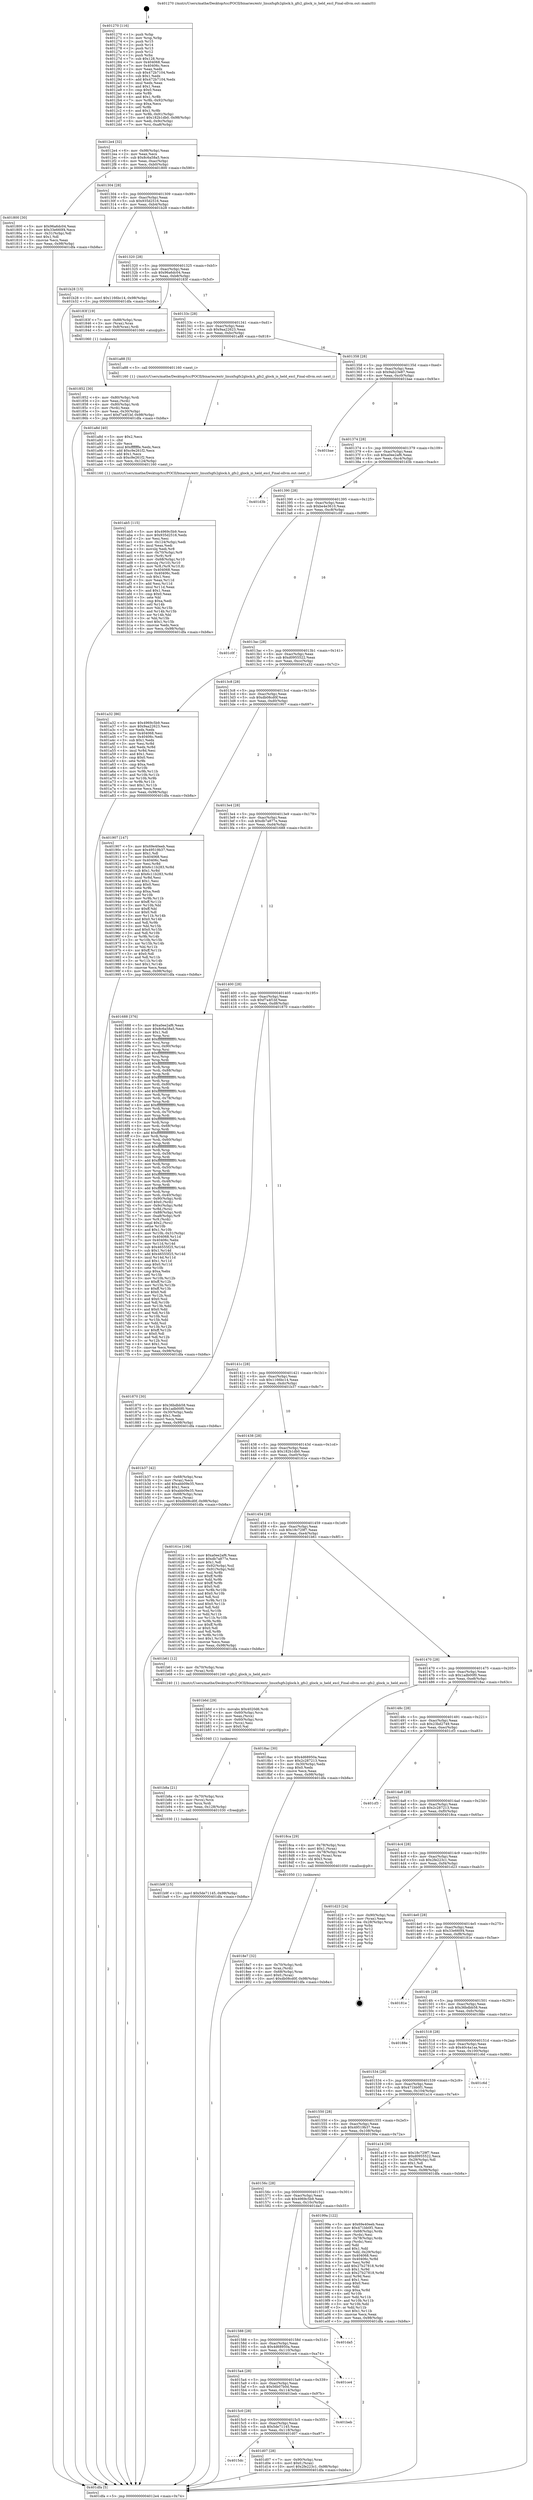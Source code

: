 digraph "0x401270" {
  label = "0x401270 (/mnt/c/Users/mathe/Desktop/tcc/POCII/binaries/extr_linuxfsgfs2glock.h_gfs2_glock_is_held_excl_Final-ollvm.out::main(0))"
  labelloc = "t"
  node[shape=record]

  Entry [label="",width=0.3,height=0.3,shape=circle,fillcolor=black,style=filled]
  "0x4012e4" [label="{
     0x4012e4 [32]\l
     | [instrs]\l
     &nbsp;&nbsp;0x4012e4 \<+6\>: mov -0x98(%rbp),%eax\l
     &nbsp;&nbsp;0x4012ea \<+2\>: mov %eax,%ecx\l
     &nbsp;&nbsp;0x4012ec \<+6\>: sub $0x8c6a58a5,%ecx\l
     &nbsp;&nbsp;0x4012f2 \<+6\>: mov %eax,-0xac(%rbp)\l
     &nbsp;&nbsp;0x4012f8 \<+6\>: mov %ecx,-0xb0(%rbp)\l
     &nbsp;&nbsp;0x4012fe \<+6\>: je 0000000000401800 \<main+0x590\>\l
  }"]
  "0x401800" [label="{
     0x401800 [30]\l
     | [instrs]\l
     &nbsp;&nbsp;0x401800 \<+5\>: mov $0x96a6dc04,%eax\l
     &nbsp;&nbsp;0x401805 \<+5\>: mov $0x33e660f4,%ecx\l
     &nbsp;&nbsp;0x40180a \<+3\>: mov -0x31(%rbp),%dl\l
     &nbsp;&nbsp;0x40180d \<+3\>: test $0x1,%dl\l
     &nbsp;&nbsp;0x401810 \<+3\>: cmovne %ecx,%eax\l
     &nbsp;&nbsp;0x401813 \<+6\>: mov %eax,-0x98(%rbp)\l
     &nbsp;&nbsp;0x401819 \<+5\>: jmp 0000000000401dfa \<main+0xb8a\>\l
  }"]
  "0x401304" [label="{
     0x401304 [28]\l
     | [instrs]\l
     &nbsp;&nbsp;0x401304 \<+5\>: jmp 0000000000401309 \<main+0x99\>\l
     &nbsp;&nbsp;0x401309 \<+6\>: mov -0xac(%rbp),%eax\l
     &nbsp;&nbsp;0x40130f \<+5\>: sub $0x935d2516,%eax\l
     &nbsp;&nbsp;0x401314 \<+6\>: mov %eax,-0xb4(%rbp)\l
     &nbsp;&nbsp;0x40131a \<+6\>: je 0000000000401b28 \<main+0x8b8\>\l
  }"]
  Exit [label="",width=0.3,height=0.3,shape=circle,fillcolor=black,style=filled,peripheries=2]
  "0x401b28" [label="{
     0x401b28 [15]\l
     | [instrs]\l
     &nbsp;&nbsp;0x401b28 \<+10\>: movl $0x1166bc14,-0x98(%rbp)\l
     &nbsp;&nbsp;0x401b32 \<+5\>: jmp 0000000000401dfa \<main+0xb8a\>\l
  }"]
  "0x401320" [label="{
     0x401320 [28]\l
     | [instrs]\l
     &nbsp;&nbsp;0x401320 \<+5\>: jmp 0000000000401325 \<main+0xb5\>\l
     &nbsp;&nbsp;0x401325 \<+6\>: mov -0xac(%rbp),%eax\l
     &nbsp;&nbsp;0x40132b \<+5\>: sub $0x96a6dc04,%eax\l
     &nbsp;&nbsp;0x401330 \<+6\>: mov %eax,-0xb8(%rbp)\l
     &nbsp;&nbsp;0x401336 \<+6\>: je 000000000040183f \<main+0x5cf\>\l
  }"]
  "0x4015dc" [label="{
     0x4015dc\l
  }", style=dashed]
  "0x40183f" [label="{
     0x40183f [19]\l
     | [instrs]\l
     &nbsp;&nbsp;0x40183f \<+7\>: mov -0x88(%rbp),%rax\l
     &nbsp;&nbsp;0x401846 \<+3\>: mov (%rax),%rax\l
     &nbsp;&nbsp;0x401849 \<+4\>: mov 0x8(%rax),%rdi\l
     &nbsp;&nbsp;0x40184d \<+5\>: call 0000000000401060 \<atoi@plt\>\l
     | [calls]\l
     &nbsp;&nbsp;0x401060 \{1\} (unknown)\l
  }"]
  "0x40133c" [label="{
     0x40133c [28]\l
     | [instrs]\l
     &nbsp;&nbsp;0x40133c \<+5\>: jmp 0000000000401341 \<main+0xd1\>\l
     &nbsp;&nbsp;0x401341 \<+6\>: mov -0xac(%rbp),%eax\l
     &nbsp;&nbsp;0x401347 \<+5\>: sub $0x9aa22623,%eax\l
     &nbsp;&nbsp;0x40134c \<+6\>: mov %eax,-0xbc(%rbp)\l
     &nbsp;&nbsp;0x401352 \<+6\>: je 0000000000401a88 \<main+0x818\>\l
  }"]
  "0x401d07" [label="{
     0x401d07 [28]\l
     | [instrs]\l
     &nbsp;&nbsp;0x401d07 \<+7\>: mov -0x90(%rbp),%rax\l
     &nbsp;&nbsp;0x401d0e \<+6\>: movl $0x0,(%rax)\l
     &nbsp;&nbsp;0x401d14 \<+10\>: movl $0x2fe223c1,-0x98(%rbp)\l
     &nbsp;&nbsp;0x401d1e \<+5\>: jmp 0000000000401dfa \<main+0xb8a\>\l
  }"]
  "0x401a88" [label="{
     0x401a88 [5]\l
     | [instrs]\l
     &nbsp;&nbsp;0x401a88 \<+5\>: call 0000000000401160 \<next_i\>\l
     | [calls]\l
     &nbsp;&nbsp;0x401160 \{1\} (/mnt/c/Users/mathe/Desktop/tcc/POCII/binaries/extr_linuxfsgfs2glock.h_gfs2_glock_is_held_excl_Final-ollvm.out::next_i)\l
  }"]
  "0x401358" [label="{
     0x401358 [28]\l
     | [instrs]\l
     &nbsp;&nbsp;0x401358 \<+5\>: jmp 000000000040135d \<main+0xed\>\l
     &nbsp;&nbsp;0x40135d \<+6\>: mov -0xac(%rbp),%eax\l
     &nbsp;&nbsp;0x401363 \<+5\>: sub $0x9ab23e87,%eax\l
     &nbsp;&nbsp;0x401368 \<+6\>: mov %eax,-0xc0(%rbp)\l
     &nbsp;&nbsp;0x40136e \<+6\>: je 0000000000401bae \<main+0x93e\>\l
  }"]
  "0x4015c0" [label="{
     0x4015c0 [28]\l
     | [instrs]\l
     &nbsp;&nbsp;0x4015c0 \<+5\>: jmp 00000000004015c5 \<main+0x355\>\l
     &nbsp;&nbsp;0x4015c5 \<+6\>: mov -0xac(%rbp),%eax\l
     &nbsp;&nbsp;0x4015cb \<+5\>: sub $0x5de71145,%eax\l
     &nbsp;&nbsp;0x4015d0 \<+6\>: mov %eax,-0x118(%rbp)\l
     &nbsp;&nbsp;0x4015d6 \<+6\>: je 0000000000401d07 \<main+0xa97\>\l
  }"]
  "0x401bae" [label="{
     0x401bae\l
  }", style=dashed]
  "0x401374" [label="{
     0x401374 [28]\l
     | [instrs]\l
     &nbsp;&nbsp;0x401374 \<+5\>: jmp 0000000000401379 \<main+0x109\>\l
     &nbsp;&nbsp;0x401379 \<+6\>: mov -0xac(%rbp),%eax\l
     &nbsp;&nbsp;0x40137f \<+5\>: sub $0xa0ee2af6,%eax\l
     &nbsp;&nbsp;0x401384 \<+6\>: mov %eax,-0xc4(%rbp)\l
     &nbsp;&nbsp;0x40138a \<+6\>: je 0000000000401d3b \<main+0xacb\>\l
  }"]
  "0x401beb" [label="{
     0x401beb\l
  }", style=dashed]
  "0x401d3b" [label="{
     0x401d3b\l
  }", style=dashed]
  "0x401390" [label="{
     0x401390 [28]\l
     | [instrs]\l
     &nbsp;&nbsp;0x401390 \<+5\>: jmp 0000000000401395 \<main+0x125\>\l
     &nbsp;&nbsp;0x401395 \<+6\>: mov -0xac(%rbp),%eax\l
     &nbsp;&nbsp;0x40139b \<+5\>: sub $0xbe4e3610,%eax\l
     &nbsp;&nbsp;0x4013a0 \<+6\>: mov %eax,-0xc8(%rbp)\l
     &nbsp;&nbsp;0x4013a6 \<+6\>: je 0000000000401c0f \<main+0x99f\>\l
  }"]
  "0x4015a4" [label="{
     0x4015a4 [28]\l
     | [instrs]\l
     &nbsp;&nbsp;0x4015a4 \<+5\>: jmp 00000000004015a9 \<main+0x339\>\l
     &nbsp;&nbsp;0x4015a9 \<+6\>: mov -0xac(%rbp),%eax\l
     &nbsp;&nbsp;0x4015af \<+5\>: sub $0x56b07b0d,%eax\l
     &nbsp;&nbsp;0x4015b4 \<+6\>: mov %eax,-0x114(%rbp)\l
     &nbsp;&nbsp;0x4015ba \<+6\>: je 0000000000401beb \<main+0x97b\>\l
  }"]
  "0x401c0f" [label="{
     0x401c0f\l
  }", style=dashed]
  "0x4013ac" [label="{
     0x4013ac [28]\l
     | [instrs]\l
     &nbsp;&nbsp;0x4013ac \<+5\>: jmp 00000000004013b1 \<main+0x141\>\l
     &nbsp;&nbsp;0x4013b1 \<+6\>: mov -0xac(%rbp),%eax\l
     &nbsp;&nbsp;0x4013b7 \<+5\>: sub $0xd0955522,%eax\l
     &nbsp;&nbsp;0x4013bc \<+6\>: mov %eax,-0xcc(%rbp)\l
     &nbsp;&nbsp;0x4013c2 \<+6\>: je 0000000000401a32 \<main+0x7c2\>\l
  }"]
  "0x401ce4" [label="{
     0x401ce4\l
  }", style=dashed]
  "0x401a32" [label="{
     0x401a32 [86]\l
     | [instrs]\l
     &nbsp;&nbsp;0x401a32 \<+5\>: mov $0x4969c5b9,%eax\l
     &nbsp;&nbsp;0x401a37 \<+5\>: mov $0x9aa22623,%ecx\l
     &nbsp;&nbsp;0x401a3c \<+2\>: xor %edx,%edx\l
     &nbsp;&nbsp;0x401a3e \<+7\>: mov 0x404068,%esi\l
     &nbsp;&nbsp;0x401a45 \<+7\>: mov 0x40406c,%edi\l
     &nbsp;&nbsp;0x401a4c \<+3\>: sub $0x1,%edx\l
     &nbsp;&nbsp;0x401a4f \<+3\>: mov %esi,%r8d\l
     &nbsp;&nbsp;0x401a52 \<+3\>: add %edx,%r8d\l
     &nbsp;&nbsp;0x401a55 \<+4\>: imul %r8d,%esi\l
     &nbsp;&nbsp;0x401a59 \<+3\>: and $0x1,%esi\l
     &nbsp;&nbsp;0x401a5c \<+3\>: cmp $0x0,%esi\l
     &nbsp;&nbsp;0x401a5f \<+4\>: sete %r9b\l
     &nbsp;&nbsp;0x401a63 \<+3\>: cmp $0xa,%edi\l
     &nbsp;&nbsp;0x401a66 \<+4\>: setl %r10b\l
     &nbsp;&nbsp;0x401a6a \<+3\>: mov %r9b,%r11b\l
     &nbsp;&nbsp;0x401a6d \<+3\>: and %r10b,%r11b\l
     &nbsp;&nbsp;0x401a70 \<+3\>: xor %r10b,%r9b\l
     &nbsp;&nbsp;0x401a73 \<+3\>: or %r9b,%r11b\l
     &nbsp;&nbsp;0x401a76 \<+4\>: test $0x1,%r11b\l
     &nbsp;&nbsp;0x401a7a \<+3\>: cmovne %ecx,%eax\l
     &nbsp;&nbsp;0x401a7d \<+6\>: mov %eax,-0x98(%rbp)\l
     &nbsp;&nbsp;0x401a83 \<+5\>: jmp 0000000000401dfa \<main+0xb8a\>\l
  }"]
  "0x4013c8" [label="{
     0x4013c8 [28]\l
     | [instrs]\l
     &nbsp;&nbsp;0x4013c8 \<+5\>: jmp 00000000004013cd \<main+0x15d\>\l
     &nbsp;&nbsp;0x4013cd \<+6\>: mov -0xac(%rbp),%eax\l
     &nbsp;&nbsp;0x4013d3 \<+5\>: sub $0xdb08cd0f,%eax\l
     &nbsp;&nbsp;0x4013d8 \<+6\>: mov %eax,-0xd0(%rbp)\l
     &nbsp;&nbsp;0x4013de \<+6\>: je 0000000000401907 \<main+0x697\>\l
  }"]
  "0x401588" [label="{
     0x401588 [28]\l
     | [instrs]\l
     &nbsp;&nbsp;0x401588 \<+5\>: jmp 000000000040158d \<main+0x31d\>\l
     &nbsp;&nbsp;0x40158d \<+6\>: mov -0xac(%rbp),%eax\l
     &nbsp;&nbsp;0x401593 \<+5\>: sub $0x4d68950a,%eax\l
     &nbsp;&nbsp;0x401598 \<+6\>: mov %eax,-0x110(%rbp)\l
     &nbsp;&nbsp;0x40159e \<+6\>: je 0000000000401ce4 \<main+0xa74\>\l
  }"]
  "0x401907" [label="{
     0x401907 [147]\l
     | [instrs]\l
     &nbsp;&nbsp;0x401907 \<+5\>: mov $0x69e40eeb,%eax\l
     &nbsp;&nbsp;0x40190c \<+5\>: mov $0x49519b37,%ecx\l
     &nbsp;&nbsp;0x401911 \<+2\>: mov $0x1,%dl\l
     &nbsp;&nbsp;0x401913 \<+7\>: mov 0x404068,%esi\l
     &nbsp;&nbsp;0x40191a \<+7\>: mov 0x40406c,%edi\l
     &nbsp;&nbsp;0x401921 \<+3\>: mov %esi,%r8d\l
     &nbsp;&nbsp;0x401924 \<+7\>: add $0x6c11b283,%r8d\l
     &nbsp;&nbsp;0x40192b \<+4\>: sub $0x1,%r8d\l
     &nbsp;&nbsp;0x40192f \<+7\>: sub $0x6c11b283,%r8d\l
     &nbsp;&nbsp;0x401936 \<+4\>: imul %r8d,%esi\l
     &nbsp;&nbsp;0x40193a \<+3\>: and $0x1,%esi\l
     &nbsp;&nbsp;0x40193d \<+3\>: cmp $0x0,%esi\l
     &nbsp;&nbsp;0x401940 \<+4\>: sete %r9b\l
     &nbsp;&nbsp;0x401944 \<+3\>: cmp $0xa,%edi\l
     &nbsp;&nbsp;0x401947 \<+4\>: setl %r10b\l
     &nbsp;&nbsp;0x40194b \<+3\>: mov %r9b,%r11b\l
     &nbsp;&nbsp;0x40194e \<+4\>: xor $0xff,%r11b\l
     &nbsp;&nbsp;0x401952 \<+3\>: mov %r10b,%bl\l
     &nbsp;&nbsp;0x401955 \<+3\>: xor $0xff,%bl\l
     &nbsp;&nbsp;0x401958 \<+3\>: xor $0x0,%dl\l
     &nbsp;&nbsp;0x40195b \<+3\>: mov %r11b,%r14b\l
     &nbsp;&nbsp;0x40195e \<+4\>: and $0x0,%r14b\l
     &nbsp;&nbsp;0x401962 \<+3\>: and %dl,%r9b\l
     &nbsp;&nbsp;0x401965 \<+3\>: mov %bl,%r15b\l
     &nbsp;&nbsp;0x401968 \<+4\>: and $0x0,%r15b\l
     &nbsp;&nbsp;0x40196c \<+3\>: and %dl,%r10b\l
     &nbsp;&nbsp;0x40196f \<+3\>: or %r9b,%r14b\l
     &nbsp;&nbsp;0x401972 \<+3\>: or %r10b,%r15b\l
     &nbsp;&nbsp;0x401975 \<+3\>: xor %r15b,%r14b\l
     &nbsp;&nbsp;0x401978 \<+3\>: or %bl,%r11b\l
     &nbsp;&nbsp;0x40197b \<+4\>: xor $0xff,%r11b\l
     &nbsp;&nbsp;0x40197f \<+3\>: or $0x0,%dl\l
     &nbsp;&nbsp;0x401982 \<+3\>: and %dl,%r11b\l
     &nbsp;&nbsp;0x401985 \<+3\>: or %r11b,%r14b\l
     &nbsp;&nbsp;0x401988 \<+4\>: test $0x1,%r14b\l
     &nbsp;&nbsp;0x40198c \<+3\>: cmovne %ecx,%eax\l
     &nbsp;&nbsp;0x40198f \<+6\>: mov %eax,-0x98(%rbp)\l
     &nbsp;&nbsp;0x401995 \<+5\>: jmp 0000000000401dfa \<main+0xb8a\>\l
  }"]
  "0x4013e4" [label="{
     0x4013e4 [28]\l
     | [instrs]\l
     &nbsp;&nbsp;0x4013e4 \<+5\>: jmp 00000000004013e9 \<main+0x179\>\l
     &nbsp;&nbsp;0x4013e9 \<+6\>: mov -0xac(%rbp),%eax\l
     &nbsp;&nbsp;0x4013ef \<+5\>: sub $0xdb7a877e,%eax\l
     &nbsp;&nbsp;0x4013f4 \<+6\>: mov %eax,-0xd4(%rbp)\l
     &nbsp;&nbsp;0x4013fa \<+6\>: je 0000000000401688 \<main+0x418\>\l
  }"]
  "0x401da5" [label="{
     0x401da5\l
  }", style=dashed]
  "0x401688" [label="{
     0x401688 [376]\l
     | [instrs]\l
     &nbsp;&nbsp;0x401688 \<+5\>: mov $0xa0ee2af6,%eax\l
     &nbsp;&nbsp;0x40168d \<+5\>: mov $0x8c6a58a5,%ecx\l
     &nbsp;&nbsp;0x401692 \<+2\>: mov $0x1,%dl\l
     &nbsp;&nbsp;0x401694 \<+3\>: mov %rsp,%rsi\l
     &nbsp;&nbsp;0x401697 \<+4\>: add $0xfffffffffffffff0,%rsi\l
     &nbsp;&nbsp;0x40169b \<+3\>: mov %rsi,%rsp\l
     &nbsp;&nbsp;0x40169e \<+7\>: mov %rsi,-0x90(%rbp)\l
     &nbsp;&nbsp;0x4016a5 \<+3\>: mov %rsp,%rsi\l
     &nbsp;&nbsp;0x4016a8 \<+4\>: add $0xfffffffffffffff0,%rsi\l
     &nbsp;&nbsp;0x4016ac \<+3\>: mov %rsi,%rsp\l
     &nbsp;&nbsp;0x4016af \<+3\>: mov %rsp,%rdi\l
     &nbsp;&nbsp;0x4016b2 \<+4\>: add $0xfffffffffffffff0,%rdi\l
     &nbsp;&nbsp;0x4016b6 \<+3\>: mov %rdi,%rsp\l
     &nbsp;&nbsp;0x4016b9 \<+7\>: mov %rdi,-0x88(%rbp)\l
     &nbsp;&nbsp;0x4016c0 \<+3\>: mov %rsp,%rdi\l
     &nbsp;&nbsp;0x4016c3 \<+4\>: add $0xfffffffffffffff0,%rdi\l
     &nbsp;&nbsp;0x4016c7 \<+3\>: mov %rdi,%rsp\l
     &nbsp;&nbsp;0x4016ca \<+4\>: mov %rdi,-0x80(%rbp)\l
     &nbsp;&nbsp;0x4016ce \<+3\>: mov %rsp,%rdi\l
     &nbsp;&nbsp;0x4016d1 \<+4\>: add $0xfffffffffffffff0,%rdi\l
     &nbsp;&nbsp;0x4016d5 \<+3\>: mov %rdi,%rsp\l
     &nbsp;&nbsp;0x4016d8 \<+4\>: mov %rdi,-0x78(%rbp)\l
     &nbsp;&nbsp;0x4016dc \<+3\>: mov %rsp,%rdi\l
     &nbsp;&nbsp;0x4016df \<+4\>: add $0xfffffffffffffff0,%rdi\l
     &nbsp;&nbsp;0x4016e3 \<+3\>: mov %rdi,%rsp\l
     &nbsp;&nbsp;0x4016e6 \<+4\>: mov %rdi,-0x70(%rbp)\l
     &nbsp;&nbsp;0x4016ea \<+3\>: mov %rsp,%rdi\l
     &nbsp;&nbsp;0x4016ed \<+4\>: add $0xfffffffffffffff0,%rdi\l
     &nbsp;&nbsp;0x4016f1 \<+3\>: mov %rdi,%rsp\l
     &nbsp;&nbsp;0x4016f4 \<+4\>: mov %rdi,-0x68(%rbp)\l
     &nbsp;&nbsp;0x4016f8 \<+3\>: mov %rsp,%rdi\l
     &nbsp;&nbsp;0x4016fb \<+4\>: add $0xfffffffffffffff0,%rdi\l
     &nbsp;&nbsp;0x4016ff \<+3\>: mov %rdi,%rsp\l
     &nbsp;&nbsp;0x401702 \<+4\>: mov %rdi,-0x60(%rbp)\l
     &nbsp;&nbsp;0x401706 \<+3\>: mov %rsp,%rdi\l
     &nbsp;&nbsp;0x401709 \<+4\>: add $0xfffffffffffffff0,%rdi\l
     &nbsp;&nbsp;0x40170d \<+3\>: mov %rdi,%rsp\l
     &nbsp;&nbsp;0x401710 \<+4\>: mov %rdi,-0x58(%rbp)\l
     &nbsp;&nbsp;0x401714 \<+3\>: mov %rsp,%rdi\l
     &nbsp;&nbsp;0x401717 \<+4\>: add $0xfffffffffffffff0,%rdi\l
     &nbsp;&nbsp;0x40171b \<+3\>: mov %rdi,%rsp\l
     &nbsp;&nbsp;0x40171e \<+4\>: mov %rdi,-0x50(%rbp)\l
     &nbsp;&nbsp;0x401722 \<+3\>: mov %rsp,%rdi\l
     &nbsp;&nbsp;0x401725 \<+4\>: add $0xfffffffffffffff0,%rdi\l
     &nbsp;&nbsp;0x401729 \<+3\>: mov %rdi,%rsp\l
     &nbsp;&nbsp;0x40172c \<+4\>: mov %rdi,-0x48(%rbp)\l
     &nbsp;&nbsp;0x401730 \<+3\>: mov %rsp,%rdi\l
     &nbsp;&nbsp;0x401733 \<+4\>: add $0xfffffffffffffff0,%rdi\l
     &nbsp;&nbsp;0x401737 \<+3\>: mov %rdi,%rsp\l
     &nbsp;&nbsp;0x40173a \<+4\>: mov %rdi,-0x40(%rbp)\l
     &nbsp;&nbsp;0x40173e \<+7\>: mov -0x90(%rbp),%rdi\l
     &nbsp;&nbsp;0x401745 \<+6\>: movl $0x0,(%rdi)\l
     &nbsp;&nbsp;0x40174b \<+7\>: mov -0x9c(%rbp),%r8d\l
     &nbsp;&nbsp;0x401752 \<+3\>: mov %r8d,(%rsi)\l
     &nbsp;&nbsp;0x401755 \<+7\>: mov -0x88(%rbp),%rdi\l
     &nbsp;&nbsp;0x40175c \<+7\>: mov -0xa8(%rbp),%r9\l
     &nbsp;&nbsp;0x401763 \<+3\>: mov %r9,(%rdi)\l
     &nbsp;&nbsp;0x401766 \<+3\>: cmpl $0x2,(%rsi)\l
     &nbsp;&nbsp;0x401769 \<+4\>: setne %r10b\l
     &nbsp;&nbsp;0x40176d \<+4\>: and $0x1,%r10b\l
     &nbsp;&nbsp;0x401771 \<+4\>: mov %r10b,-0x31(%rbp)\l
     &nbsp;&nbsp;0x401775 \<+8\>: mov 0x404068,%r11d\l
     &nbsp;&nbsp;0x40177d \<+7\>: mov 0x40406c,%ebx\l
     &nbsp;&nbsp;0x401784 \<+3\>: mov %r11d,%r14d\l
     &nbsp;&nbsp;0x401787 \<+7\>: sub $0x46555f25,%r14d\l
     &nbsp;&nbsp;0x40178e \<+4\>: sub $0x1,%r14d\l
     &nbsp;&nbsp;0x401792 \<+7\>: add $0x46555f25,%r14d\l
     &nbsp;&nbsp;0x401799 \<+4\>: imul %r14d,%r11d\l
     &nbsp;&nbsp;0x40179d \<+4\>: and $0x1,%r11d\l
     &nbsp;&nbsp;0x4017a1 \<+4\>: cmp $0x0,%r11d\l
     &nbsp;&nbsp;0x4017a5 \<+4\>: sete %r10b\l
     &nbsp;&nbsp;0x4017a9 \<+3\>: cmp $0xa,%ebx\l
     &nbsp;&nbsp;0x4017ac \<+4\>: setl %r15b\l
     &nbsp;&nbsp;0x4017b0 \<+3\>: mov %r10b,%r12b\l
     &nbsp;&nbsp;0x4017b3 \<+4\>: xor $0xff,%r12b\l
     &nbsp;&nbsp;0x4017b7 \<+3\>: mov %r15b,%r13b\l
     &nbsp;&nbsp;0x4017ba \<+4\>: xor $0xff,%r13b\l
     &nbsp;&nbsp;0x4017be \<+3\>: xor $0x0,%dl\l
     &nbsp;&nbsp;0x4017c1 \<+3\>: mov %r12b,%sil\l
     &nbsp;&nbsp;0x4017c4 \<+4\>: and $0x0,%sil\l
     &nbsp;&nbsp;0x4017c8 \<+3\>: and %dl,%r10b\l
     &nbsp;&nbsp;0x4017cb \<+3\>: mov %r13b,%dil\l
     &nbsp;&nbsp;0x4017ce \<+4\>: and $0x0,%dil\l
     &nbsp;&nbsp;0x4017d2 \<+3\>: and %dl,%r15b\l
     &nbsp;&nbsp;0x4017d5 \<+3\>: or %r10b,%sil\l
     &nbsp;&nbsp;0x4017d8 \<+3\>: or %r15b,%dil\l
     &nbsp;&nbsp;0x4017db \<+3\>: xor %dil,%sil\l
     &nbsp;&nbsp;0x4017de \<+3\>: or %r13b,%r12b\l
     &nbsp;&nbsp;0x4017e1 \<+4\>: xor $0xff,%r12b\l
     &nbsp;&nbsp;0x4017e5 \<+3\>: or $0x0,%dl\l
     &nbsp;&nbsp;0x4017e8 \<+3\>: and %dl,%r12b\l
     &nbsp;&nbsp;0x4017eb \<+3\>: or %r12b,%sil\l
     &nbsp;&nbsp;0x4017ee \<+4\>: test $0x1,%sil\l
     &nbsp;&nbsp;0x4017f2 \<+3\>: cmovne %ecx,%eax\l
     &nbsp;&nbsp;0x4017f5 \<+6\>: mov %eax,-0x98(%rbp)\l
     &nbsp;&nbsp;0x4017fb \<+5\>: jmp 0000000000401dfa \<main+0xb8a\>\l
  }"]
  "0x401400" [label="{
     0x401400 [28]\l
     | [instrs]\l
     &nbsp;&nbsp;0x401400 \<+5\>: jmp 0000000000401405 \<main+0x195\>\l
     &nbsp;&nbsp;0x401405 \<+6\>: mov -0xac(%rbp),%eax\l
     &nbsp;&nbsp;0x40140b \<+5\>: sub $0xf7a4f1bf,%eax\l
     &nbsp;&nbsp;0x401410 \<+6\>: mov %eax,-0xd8(%rbp)\l
     &nbsp;&nbsp;0x401416 \<+6\>: je 0000000000401870 \<main+0x600\>\l
  }"]
  "0x401b9f" [label="{
     0x401b9f [15]\l
     | [instrs]\l
     &nbsp;&nbsp;0x401b9f \<+10\>: movl $0x5de71145,-0x98(%rbp)\l
     &nbsp;&nbsp;0x401ba9 \<+5\>: jmp 0000000000401dfa \<main+0xb8a\>\l
  }"]
  "0x401870" [label="{
     0x401870 [30]\l
     | [instrs]\l
     &nbsp;&nbsp;0x401870 \<+5\>: mov $0x36bdbb58,%eax\l
     &nbsp;&nbsp;0x401875 \<+5\>: mov $0x1adb00f0,%ecx\l
     &nbsp;&nbsp;0x40187a \<+3\>: mov -0x30(%rbp),%edx\l
     &nbsp;&nbsp;0x40187d \<+3\>: cmp $0x1,%edx\l
     &nbsp;&nbsp;0x401880 \<+3\>: cmovl %ecx,%eax\l
     &nbsp;&nbsp;0x401883 \<+6\>: mov %eax,-0x98(%rbp)\l
     &nbsp;&nbsp;0x401889 \<+5\>: jmp 0000000000401dfa \<main+0xb8a\>\l
  }"]
  "0x40141c" [label="{
     0x40141c [28]\l
     | [instrs]\l
     &nbsp;&nbsp;0x40141c \<+5\>: jmp 0000000000401421 \<main+0x1b1\>\l
     &nbsp;&nbsp;0x401421 \<+6\>: mov -0xac(%rbp),%eax\l
     &nbsp;&nbsp;0x401427 \<+5\>: sub $0x1166bc14,%eax\l
     &nbsp;&nbsp;0x40142c \<+6\>: mov %eax,-0xdc(%rbp)\l
     &nbsp;&nbsp;0x401432 \<+6\>: je 0000000000401b37 \<main+0x8c7\>\l
  }"]
  "0x401b8a" [label="{
     0x401b8a [21]\l
     | [instrs]\l
     &nbsp;&nbsp;0x401b8a \<+4\>: mov -0x70(%rbp),%rcx\l
     &nbsp;&nbsp;0x401b8e \<+3\>: mov (%rcx),%rcx\l
     &nbsp;&nbsp;0x401b91 \<+3\>: mov %rcx,%rdi\l
     &nbsp;&nbsp;0x401b94 \<+6\>: mov %eax,-0x128(%rbp)\l
     &nbsp;&nbsp;0x401b9a \<+5\>: call 0000000000401030 \<free@plt\>\l
     | [calls]\l
     &nbsp;&nbsp;0x401030 \{1\} (unknown)\l
  }"]
  "0x401b37" [label="{
     0x401b37 [42]\l
     | [instrs]\l
     &nbsp;&nbsp;0x401b37 \<+4\>: mov -0x68(%rbp),%rax\l
     &nbsp;&nbsp;0x401b3b \<+2\>: mov (%rax),%ecx\l
     &nbsp;&nbsp;0x401b3d \<+6\>: add $0xabb09e35,%ecx\l
     &nbsp;&nbsp;0x401b43 \<+3\>: add $0x1,%ecx\l
     &nbsp;&nbsp;0x401b46 \<+6\>: sub $0xabb09e35,%ecx\l
     &nbsp;&nbsp;0x401b4c \<+4\>: mov -0x68(%rbp),%rax\l
     &nbsp;&nbsp;0x401b50 \<+2\>: mov %ecx,(%rax)\l
     &nbsp;&nbsp;0x401b52 \<+10\>: movl $0xdb08cd0f,-0x98(%rbp)\l
     &nbsp;&nbsp;0x401b5c \<+5\>: jmp 0000000000401dfa \<main+0xb8a\>\l
  }"]
  "0x401438" [label="{
     0x401438 [28]\l
     | [instrs]\l
     &nbsp;&nbsp;0x401438 \<+5\>: jmp 000000000040143d \<main+0x1cd\>\l
     &nbsp;&nbsp;0x40143d \<+6\>: mov -0xac(%rbp),%eax\l
     &nbsp;&nbsp;0x401443 \<+5\>: sub $0x182b1db0,%eax\l
     &nbsp;&nbsp;0x401448 \<+6\>: mov %eax,-0xe0(%rbp)\l
     &nbsp;&nbsp;0x40144e \<+6\>: je 000000000040161e \<main+0x3ae\>\l
  }"]
  "0x401b6d" [label="{
     0x401b6d [29]\l
     | [instrs]\l
     &nbsp;&nbsp;0x401b6d \<+10\>: movabs $0x4020d6,%rdi\l
     &nbsp;&nbsp;0x401b77 \<+4\>: mov -0x60(%rbp),%rcx\l
     &nbsp;&nbsp;0x401b7b \<+2\>: mov %eax,(%rcx)\l
     &nbsp;&nbsp;0x401b7d \<+4\>: mov -0x60(%rbp),%rcx\l
     &nbsp;&nbsp;0x401b81 \<+2\>: mov (%rcx),%esi\l
     &nbsp;&nbsp;0x401b83 \<+2\>: mov $0x0,%al\l
     &nbsp;&nbsp;0x401b85 \<+5\>: call 0000000000401040 \<printf@plt\>\l
     | [calls]\l
     &nbsp;&nbsp;0x401040 \{1\} (unknown)\l
  }"]
  "0x40161e" [label="{
     0x40161e [106]\l
     | [instrs]\l
     &nbsp;&nbsp;0x40161e \<+5\>: mov $0xa0ee2af6,%eax\l
     &nbsp;&nbsp;0x401623 \<+5\>: mov $0xdb7a877e,%ecx\l
     &nbsp;&nbsp;0x401628 \<+2\>: mov $0x1,%dl\l
     &nbsp;&nbsp;0x40162a \<+7\>: mov -0x92(%rbp),%sil\l
     &nbsp;&nbsp;0x401631 \<+7\>: mov -0x91(%rbp),%dil\l
     &nbsp;&nbsp;0x401638 \<+3\>: mov %sil,%r8b\l
     &nbsp;&nbsp;0x40163b \<+4\>: xor $0xff,%r8b\l
     &nbsp;&nbsp;0x40163f \<+3\>: mov %dil,%r9b\l
     &nbsp;&nbsp;0x401642 \<+4\>: xor $0xff,%r9b\l
     &nbsp;&nbsp;0x401646 \<+3\>: xor $0x0,%dl\l
     &nbsp;&nbsp;0x401649 \<+3\>: mov %r8b,%r10b\l
     &nbsp;&nbsp;0x40164c \<+4\>: and $0x0,%r10b\l
     &nbsp;&nbsp;0x401650 \<+3\>: and %dl,%sil\l
     &nbsp;&nbsp;0x401653 \<+3\>: mov %r9b,%r11b\l
     &nbsp;&nbsp;0x401656 \<+4\>: and $0x0,%r11b\l
     &nbsp;&nbsp;0x40165a \<+3\>: and %dl,%dil\l
     &nbsp;&nbsp;0x40165d \<+3\>: or %sil,%r10b\l
     &nbsp;&nbsp;0x401660 \<+3\>: or %dil,%r11b\l
     &nbsp;&nbsp;0x401663 \<+3\>: xor %r11b,%r10b\l
     &nbsp;&nbsp;0x401666 \<+3\>: or %r9b,%r8b\l
     &nbsp;&nbsp;0x401669 \<+4\>: xor $0xff,%r8b\l
     &nbsp;&nbsp;0x40166d \<+3\>: or $0x0,%dl\l
     &nbsp;&nbsp;0x401670 \<+3\>: and %dl,%r8b\l
     &nbsp;&nbsp;0x401673 \<+3\>: or %r8b,%r10b\l
     &nbsp;&nbsp;0x401676 \<+4\>: test $0x1,%r10b\l
     &nbsp;&nbsp;0x40167a \<+3\>: cmovne %ecx,%eax\l
     &nbsp;&nbsp;0x40167d \<+6\>: mov %eax,-0x98(%rbp)\l
     &nbsp;&nbsp;0x401683 \<+5\>: jmp 0000000000401dfa \<main+0xb8a\>\l
  }"]
  "0x401454" [label="{
     0x401454 [28]\l
     | [instrs]\l
     &nbsp;&nbsp;0x401454 \<+5\>: jmp 0000000000401459 \<main+0x1e9\>\l
     &nbsp;&nbsp;0x401459 \<+6\>: mov -0xac(%rbp),%eax\l
     &nbsp;&nbsp;0x40145f \<+5\>: sub $0x18c729f7,%eax\l
     &nbsp;&nbsp;0x401464 \<+6\>: mov %eax,-0xe4(%rbp)\l
     &nbsp;&nbsp;0x40146a \<+6\>: je 0000000000401b61 \<main+0x8f1\>\l
  }"]
  "0x401dfa" [label="{
     0x401dfa [5]\l
     | [instrs]\l
     &nbsp;&nbsp;0x401dfa \<+5\>: jmp 00000000004012e4 \<main+0x74\>\l
  }"]
  "0x401270" [label="{
     0x401270 [116]\l
     | [instrs]\l
     &nbsp;&nbsp;0x401270 \<+1\>: push %rbp\l
     &nbsp;&nbsp;0x401271 \<+3\>: mov %rsp,%rbp\l
     &nbsp;&nbsp;0x401274 \<+2\>: push %r15\l
     &nbsp;&nbsp;0x401276 \<+2\>: push %r14\l
     &nbsp;&nbsp;0x401278 \<+2\>: push %r13\l
     &nbsp;&nbsp;0x40127a \<+2\>: push %r12\l
     &nbsp;&nbsp;0x40127c \<+1\>: push %rbx\l
     &nbsp;&nbsp;0x40127d \<+7\>: sub $0x128,%rsp\l
     &nbsp;&nbsp;0x401284 \<+7\>: mov 0x404068,%eax\l
     &nbsp;&nbsp;0x40128b \<+7\>: mov 0x40406c,%ecx\l
     &nbsp;&nbsp;0x401292 \<+2\>: mov %eax,%edx\l
     &nbsp;&nbsp;0x401294 \<+6\>: sub $0x472b7104,%edx\l
     &nbsp;&nbsp;0x40129a \<+3\>: sub $0x1,%edx\l
     &nbsp;&nbsp;0x40129d \<+6\>: add $0x472b7104,%edx\l
     &nbsp;&nbsp;0x4012a3 \<+3\>: imul %edx,%eax\l
     &nbsp;&nbsp;0x4012a6 \<+3\>: and $0x1,%eax\l
     &nbsp;&nbsp;0x4012a9 \<+3\>: cmp $0x0,%eax\l
     &nbsp;&nbsp;0x4012ac \<+4\>: sete %r8b\l
     &nbsp;&nbsp;0x4012b0 \<+4\>: and $0x1,%r8b\l
     &nbsp;&nbsp;0x4012b4 \<+7\>: mov %r8b,-0x92(%rbp)\l
     &nbsp;&nbsp;0x4012bb \<+3\>: cmp $0xa,%ecx\l
     &nbsp;&nbsp;0x4012be \<+4\>: setl %r8b\l
     &nbsp;&nbsp;0x4012c2 \<+4\>: and $0x1,%r8b\l
     &nbsp;&nbsp;0x4012c6 \<+7\>: mov %r8b,-0x91(%rbp)\l
     &nbsp;&nbsp;0x4012cd \<+10\>: movl $0x182b1db0,-0x98(%rbp)\l
     &nbsp;&nbsp;0x4012d7 \<+6\>: mov %edi,-0x9c(%rbp)\l
     &nbsp;&nbsp;0x4012dd \<+7\>: mov %rsi,-0xa8(%rbp)\l
  }"]
  "0x401ab5" [label="{
     0x401ab5 [115]\l
     | [instrs]\l
     &nbsp;&nbsp;0x401ab5 \<+5\>: mov $0x4969c5b9,%ecx\l
     &nbsp;&nbsp;0x401aba \<+5\>: mov $0x935d2516,%edx\l
     &nbsp;&nbsp;0x401abf \<+2\>: xor %esi,%esi\l
     &nbsp;&nbsp;0x401ac1 \<+6\>: mov -0x124(%rbp),%edi\l
     &nbsp;&nbsp;0x401ac7 \<+3\>: imul %eax,%edi\l
     &nbsp;&nbsp;0x401aca \<+3\>: movslq %edi,%r8\l
     &nbsp;&nbsp;0x401acd \<+4\>: mov -0x70(%rbp),%r9\l
     &nbsp;&nbsp;0x401ad1 \<+3\>: mov (%r9),%r9\l
     &nbsp;&nbsp;0x401ad4 \<+4\>: mov -0x68(%rbp),%r10\l
     &nbsp;&nbsp;0x401ad8 \<+3\>: movslq (%r10),%r10\l
     &nbsp;&nbsp;0x401adb \<+4\>: mov %r8,(%r9,%r10,8)\l
     &nbsp;&nbsp;0x401adf \<+7\>: mov 0x404068,%eax\l
     &nbsp;&nbsp;0x401ae6 \<+7\>: mov 0x40406c,%edi\l
     &nbsp;&nbsp;0x401aed \<+3\>: sub $0x1,%esi\l
     &nbsp;&nbsp;0x401af0 \<+3\>: mov %eax,%r11d\l
     &nbsp;&nbsp;0x401af3 \<+3\>: add %esi,%r11d\l
     &nbsp;&nbsp;0x401af6 \<+4\>: imul %r11d,%eax\l
     &nbsp;&nbsp;0x401afa \<+3\>: and $0x1,%eax\l
     &nbsp;&nbsp;0x401afd \<+3\>: cmp $0x0,%eax\l
     &nbsp;&nbsp;0x401b00 \<+3\>: sete %bl\l
     &nbsp;&nbsp;0x401b03 \<+3\>: cmp $0xa,%edi\l
     &nbsp;&nbsp;0x401b06 \<+4\>: setl %r14b\l
     &nbsp;&nbsp;0x401b0a \<+3\>: mov %bl,%r15b\l
     &nbsp;&nbsp;0x401b0d \<+3\>: and %r14b,%r15b\l
     &nbsp;&nbsp;0x401b10 \<+3\>: xor %r14b,%bl\l
     &nbsp;&nbsp;0x401b13 \<+3\>: or %bl,%r15b\l
     &nbsp;&nbsp;0x401b16 \<+4\>: test $0x1,%r15b\l
     &nbsp;&nbsp;0x401b1a \<+3\>: cmovne %edx,%ecx\l
     &nbsp;&nbsp;0x401b1d \<+6\>: mov %ecx,-0x98(%rbp)\l
     &nbsp;&nbsp;0x401b23 \<+5\>: jmp 0000000000401dfa \<main+0xb8a\>\l
  }"]
  "0x401852" [label="{
     0x401852 [30]\l
     | [instrs]\l
     &nbsp;&nbsp;0x401852 \<+4\>: mov -0x80(%rbp),%rdi\l
     &nbsp;&nbsp;0x401856 \<+2\>: mov %eax,(%rdi)\l
     &nbsp;&nbsp;0x401858 \<+4\>: mov -0x80(%rbp),%rdi\l
     &nbsp;&nbsp;0x40185c \<+2\>: mov (%rdi),%eax\l
     &nbsp;&nbsp;0x40185e \<+3\>: mov %eax,-0x30(%rbp)\l
     &nbsp;&nbsp;0x401861 \<+10\>: movl $0xf7a4f1bf,-0x98(%rbp)\l
     &nbsp;&nbsp;0x40186b \<+5\>: jmp 0000000000401dfa \<main+0xb8a\>\l
  }"]
  "0x401a8d" [label="{
     0x401a8d [40]\l
     | [instrs]\l
     &nbsp;&nbsp;0x401a8d \<+5\>: mov $0x2,%ecx\l
     &nbsp;&nbsp;0x401a92 \<+1\>: cltd\l
     &nbsp;&nbsp;0x401a93 \<+2\>: idiv %ecx\l
     &nbsp;&nbsp;0x401a95 \<+6\>: imul $0xfffffffe,%edx,%ecx\l
     &nbsp;&nbsp;0x401a9b \<+6\>: add $0xc9e261f2,%ecx\l
     &nbsp;&nbsp;0x401aa1 \<+3\>: add $0x1,%ecx\l
     &nbsp;&nbsp;0x401aa4 \<+6\>: sub $0xc9e261f2,%ecx\l
     &nbsp;&nbsp;0x401aaa \<+6\>: mov %ecx,-0x124(%rbp)\l
     &nbsp;&nbsp;0x401ab0 \<+5\>: call 0000000000401160 \<next_i\>\l
     | [calls]\l
     &nbsp;&nbsp;0x401160 \{1\} (/mnt/c/Users/mathe/Desktop/tcc/POCII/binaries/extr_linuxfsgfs2glock.h_gfs2_glock_is_held_excl_Final-ollvm.out::next_i)\l
  }"]
  "0x401b61" [label="{
     0x401b61 [12]\l
     | [instrs]\l
     &nbsp;&nbsp;0x401b61 \<+4\>: mov -0x70(%rbp),%rax\l
     &nbsp;&nbsp;0x401b65 \<+3\>: mov (%rax),%rdi\l
     &nbsp;&nbsp;0x401b68 \<+5\>: call 0000000000401240 \<gfs2_glock_is_held_excl\>\l
     | [calls]\l
     &nbsp;&nbsp;0x401240 \{1\} (/mnt/c/Users/mathe/Desktop/tcc/POCII/binaries/extr_linuxfsgfs2glock.h_gfs2_glock_is_held_excl_Final-ollvm.out::gfs2_glock_is_held_excl)\l
  }"]
  "0x401470" [label="{
     0x401470 [28]\l
     | [instrs]\l
     &nbsp;&nbsp;0x401470 \<+5\>: jmp 0000000000401475 \<main+0x205\>\l
     &nbsp;&nbsp;0x401475 \<+6\>: mov -0xac(%rbp),%eax\l
     &nbsp;&nbsp;0x40147b \<+5\>: sub $0x1adb00f0,%eax\l
     &nbsp;&nbsp;0x401480 \<+6\>: mov %eax,-0xe8(%rbp)\l
     &nbsp;&nbsp;0x401486 \<+6\>: je 00000000004018ac \<main+0x63c\>\l
  }"]
  "0x40156c" [label="{
     0x40156c [28]\l
     | [instrs]\l
     &nbsp;&nbsp;0x40156c \<+5\>: jmp 0000000000401571 \<main+0x301\>\l
     &nbsp;&nbsp;0x401571 \<+6\>: mov -0xac(%rbp),%eax\l
     &nbsp;&nbsp;0x401577 \<+5\>: sub $0x4969c5b9,%eax\l
     &nbsp;&nbsp;0x40157c \<+6\>: mov %eax,-0x10c(%rbp)\l
     &nbsp;&nbsp;0x401582 \<+6\>: je 0000000000401da5 \<main+0xb35\>\l
  }"]
  "0x4018ac" [label="{
     0x4018ac [30]\l
     | [instrs]\l
     &nbsp;&nbsp;0x4018ac \<+5\>: mov $0x4d68950a,%eax\l
     &nbsp;&nbsp;0x4018b1 \<+5\>: mov $0x2c287213,%ecx\l
     &nbsp;&nbsp;0x4018b6 \<+3\>: mov -0x30(%rbp),%edx\l
     &nbsp;&nbsp;0x4018b9 \<+3\>: cmp $0x0,%edx\l
     &nbsp;&nbsp;0x4018bc \<+3\>: cmove %ecx,%eax\l
     &nbsp;&nbsp;0x4018bf \<+6\>: mov %eax,-0x98(%rbp)\l
     &nbsp;&nbsp;0x4018c5 \<+5\>: jmp 0000000000401dfa \<main+0xb8a\>\l
  }"]
  "0x40148c" [label="{
     0x40148c [28]\l
     | [instrs]\l
     &nbsp;&nbsp;0x40148c \<+5\>: jmp 0000000000401491 \<main+0x221\>\l
     &nbsp;&nbsp;0x401491 \<+6\>: mov -0xac(%rbp),%eax\l
     &nbsp;&nbsp;0x401497 \<+5\>: sub $0x23bd2749,%eax\l
     &nbsp;&nbsp;0x40149c \<+6\>: mov %eax,-0xec(%rbp)\l
     &nbsp;&nbsp;0x4014a2 \<+6\>: je 0000000000401cf3 \<main+0xa83\>\l
  }"]
  "0x40199a" [label="{
     0x40199a [122]\l
     | [instrs]\l
     &nbsp;&nbsp;0x40199a \<+5\>: mov $0x69e40eeb,%eax\l
     &nbsp;&nbsp;0x40199f \<+5\>: mov $0x471bb0f1,%ecx\l
     &nbsp;&nbsp;0x4019a4 \<+4\>: mov -0x68(%rbp),%rdx\l
     &nbsp;&nbsp;0x4019a8 \<+2\>: mov (%rdx),%esi\l
     &nbsp;&nbsp;0x4019aa \<+4\>: mov -0x78(%rbp),%rdx\l
     &nbsp;&nbsp;0x4019ae \<+2\>: cmp (%rdx),%esi\l
     &nbsp;&nbsp;0x4019b0 \<+4\>: setl %dil\l
     &nbsp;&nbsp;0x4019b4 \<+4\>: and $0x1,%dil\l
     &nbsp;&nbsp;0x4019b8 \<+4\>: mov %dil,-0x29(%rbp)\l
     &nbsp;&nbsp;0x4019bc \<+7\>: mov 0x404068,%esi\l
     &nbsp;&nbsp;0x4019c3 \<+8\>: mov 0x40406c,%r8d\l
     &nbsp;&nbsp;0x4019cb \<+3\>: mov %esi,%r9d\l
     &nbsp;&nbsp;0x4019ce \<+7\>: add $0x27b27818,%r9d\l
     &nbsp;&nbsp;0x4019d5 \<+4\>: sub $0x1,%r9d\l
     &nbsp;&nbsp;0x4019d9 \<+7\>: sub $0x27b27818,%r9d\l
     &nbsp;&nbsp;0x4019e0 \<+4\>: imul %r9d,%esi\l
     &nbsp;&nbsp;0x4019e4 \<+3\>: and $0x1,%esi\l
     &nbsp;&nbsp;0x4019e7 \<+3\>: cmp $0x0,%esi\l
     &nbsp;&nbsp;0x4019ea \<+4\>: sete %dil\l
     &nbsp;&nbsp;0x4019ee \<+4\>: cmp $0xa,%r8d\l
     &nbsp;&nbsp;0x4019f2 \<+4\>: setl %r10b\l
     &nbsp;&nbsp;0x4019f6 \<+3\>: mov %dil,%r11b\l
     &nbsp;&nbsp;0x4019f9 \<+3\>: and %r10b,%r11b\l
     &nbsp;&nbsp;0x4019fc \<+3\>: xor %r10b,%dil\l
     &nbsp;&nbsp;0x4019ff \<+3\>: or %dil,%r11b\l
     &nbsp;&nbsp;0x401a02 \<+4\>: test $0x1,%r11b\l
     &nbsp;&nbsp;0x401a06 \<+3\>: cmovne %ecx,%eax\l
     &nbsp;&nbsp;0x401a09 \<+6\>: mov %eax,-0x98(%rbp)\l
     &nbsp;&nbsp;0x401a0f \<+5\>: jmp 0000000000401dfa \<main+0xb8a\>\l
  }"]
  "0x401cf3" [label="{
     0x401cf3\l
  }", style=dashed]
  "0x4014a8" [label="{
     0x4014a8 [28]\l
     | [instrs]\l
     &nbsp;&nbsp;0x4014a8 \<+5\>: jmp 00000000004014ad \<main+0x23d\>\l
     &nbsp;&nbsp;0x4014ad \<+6\>: mov -0xac(%rbp),%eax\l
     &nbsp;&nbsp;0x4014b3 \<+5\>: sub $0x2c287213,%eax\l
     &nbsp;&nbsp;0x4014b8 \<+6\>: mov %eax,-0xf0(%rbp)\l
     &nbsp;&nbsp;0x4014be \<+6\>: je 00000000004018ca \<main+0x65a\>\l
  }"]
  "0x401550" [label="{
     0x401550 [28]\l
     | [instrs]\l
     &nbsp;&nbsp;0x401550 \<+5\>: jmp 0000000000401555 \<main+0x2e5\>\l
     &nbsp;&nbsp;0x401555 \<+6\>: mov -0xac(%rbp),%eax\l
     &nbsp;&nbsp;0x40155b \<+5\>: sub $0x49519b37,%eax\l
     &nbsp;&nbsp;0x401560 \<+6\>: mov %eax,-0x108(%rbp)\l
     &nbsp;&nbsp;0x401566 \<+6\>: je 000000000040199a \<main+0x72a\>\l
  }"]
  "0x4018ca" [label="{
     0x4018ca [29]\l
     | [instrs]\l
     &nbsp;&nbsp;0x4018ca \<+4\>: mov -0x78(%rbp),%rax\l
     &nbsp;&nbsp;0x4018ce \<+6\>: movl $0x1,(%rax)\l
     &nbsp;&nbsp;0x4018d4 \<+4\>: mov -0x78(%rbp),%rax\l
     &nbsp;&nbsp;0x4018d8 \<+3\>: movslq (%rax),%rax\l
     &nbsp;&nbsp;0x4018db \<+4\>: shl $0x3,%rax\l
     &nbsp;&nbsp;0x4018df \<+3\>: mov %rax,%rdi\l
     &nbsp;&nbsp;0x4018e2 \<+5\>: call 0000000000401050 \<malloc@plt\>\l
     | [calls]\l
     &nbsp;&nbsp;0x401050 \{1\} (unknown)\l
  }"]
  "0x4014c4" [label="{
     0x4014c4 [28]\l
     | [instrs]\l
     &nbsp;&nbsp;0x4014c4 \<+5\>: jmp 00000000004014c9 \<main+0x259\>\l
     &nbsp;&nbsp;0x4014c9 \<+6\>: mov -0xac(%rbp),%eax\l
     &nbsp;&nbsp;0x4014cf \<+5\>: sub $0x2fe223c1,%eax\l
     &nbsp;&nbsp;0x4014d4 \<+6\>: mov %eax,-0xf4(%rbp)\l
     &nbsp;&nbsp;0x4014da \<+6\>: je 0000000000401d23 \<main+0xab3\>\l
  }"]
  "0x4018e7" [label="{
     0x4018e7 [32]\l
     | [instrs]\l
     &nbsp;&nbsp;0x4018e7 \<+4\>: mov -0x70(%rbp),%rdi\l
     &nbsp;&nbsp;0x4018eb \<+3\>: mov %rax,(%rdi)\l
     &nbsp;&nbsp;0x4018ee \<+4\>: mov -0x68(%rbp),%rax\l
     &nbsp;&nbsp;0x4018f2 \<+6\>: movl $0x0,(%rax)\l
     &nbsp;&nbsp;0x4018f8 \<+10\>: movl $0xdb08cd0f,-0x98(%rbp)\l
     &nbsp;&nbsp;0x401902 \<+5\>: jmp 0000000000401dfa \<main+0xb8a\>\l
  }"]
  "0x401a14" [label="{
     0x401a14 [30]\l
     | [instrs]\l
     &nbsp;&nbsp;0x401a14 \<+5\>: mov $0x18c729f7,%eax\l
     &nbsp;&nbsp;0x401a19 \<+5\>: mov $0xd0955522,%ecx\l
     &nbsp;&nbsp;0x401a1e \<+3\>: mov -0x29(%rbp),%dl\l
     &nbsp;&nbsp;0x401a21 \<+3\>: test $0x1,%dl\l
     &nbsp;&nbsp;0x401a24 \<+3\>: cmovne %ecx,%eax\l
     &nbsp;&nbsp;0x401a27 \<+6\>: mov %eax,-0x98(%rbp)\l
     &nbsp;&nbsp;0x401a2d \<+5\>: jmp 0000000000401dfa \<main+0xb8a\>\l
  }"]
  "0x401d23" [label="{
     0x401d23 [24]\l
     | [instrs]\l
     &nbsp;&nbsp;0x401d23 \<+7\>: mov -0x90(%rbp),%rax\l
     &nbsp;&nbsp;0x401d2a \<+2\>: mov (%rax),%eax\l
     &nbsp;&nbsp;0x401d2c \<+4\>: lea -0x28(%rbp),%rsp\l
     &nbsp;&nbsp;0x401d30 \<+1\>: pop %rbx\l
     &nbsp;&nbsp;0x401d31 \<+2\>: pop %r12\l
     &nbsp;&nbsp;0x401d33 \<+2\>: pop %r13\l
     &nbsp;&nbsp;0x401d35 \<+2\>: pop %r14\l
     &nbsp;&nbsp;0x401d37 \<+2\>: pop %r15\l
     &nbsp;&nbsp;0x401d39 \<+1\>: pop %rbp\l
     &nbsp;&nbsp;0x401d3a \<+1\>: ret\l
  }"]
  "0x4014e0" [label="{
     0x4014e0 [28]\l
     | [instrs]\l
     &nbsp;&nbsp;0x4014e0 \<+5\>: jmp 00000000004014e5 \<main+0x275\>\l
     &nbsp;&nbsp;0x4014e5 \<+6\>: mov -0xac(%rbp),%eax\l
     &nbsp;&nbsp;0x4014eb \<+5\>: sub $0x33e660f4,%eax\l
     &nbsp;&nbsp;0x4014f0 \<+6\>: mov %eax,-0xf8(%rbp)\l
     &nbsp;&nbsp;0x4014f6 \<+6\>: je 000000000040181e \<main+0x5ae\>\l
  }"]
  "0x401534" [label="{
     0x401534 [28]\l
     | [instrs]\l
     &nbsp;&nbsp;0x401534 \<+5\>: jmp 0000000000401539 \<main+0x2c9\>\l
     &nbsp;&nbsp;0x401539 \<+6\>: mov -0xac(%rbp),%eax\l
     &nbsp;&nbsp;0x40153f \<+5\>: sub $0x471bb0f1,%eax\l
     &nbsp;&nbsp;0x401544 \<+6\>: mov %eax,-0x104(%rbp)\l
     &nbsp;&nbsp;0x40154a \<+6\>: je 0000000000401a14 \<main+0x7a4\>\l
  }"]
  "0x40181e" [label="{
     0x40181e\l
  }", style=dashed]
  "0x4014fc" [label="{
     0x4014fc [28]\l
     | [instrs]\l
     &nbsp;&nbsp;0x4014fc \<+5\>: jmp 0000000000401501 \<main+0x291\>\l
     &nbsp;&nbsp;0x401501 \<+6\>: mov -0xac(%rbp),%eax\l
     &nbsp;&nbsp;0x401507 \<+5\>: sub $0x36bdbb58,%eax\l
     &nbsp;&nbsp;0x40150c \<+6\>: mov %eax,-0xfc(%rbp)\l
     &nbsp;&nbsp;0x401512 \<+6\>: je 000000000040188e \<main+0x61e\>\l
  }"]
  "0x401c6d" [label="{
     0x401c6d\l
  }", style=dashed]
  "0x40188e" [label="{
     0x40188e\l
  }", style=dashed]
  "0x401518" [label="{
     0x401518 [28]\l
     | [instrs]\l
     &nbsp;&nbsp;0x401518 \<+5\>: jmp 000000000040151d \<main+0x2ad\>\l
     &nbsp;&nbsp;0x40151d \<+6\>: mov -0xac(%rbp),%eax\l
     &nbsp;&nbsp;0x401523 \<+5\>: sub $0x40c4a1aa,%eax\l
     &nbsp;&nbsp;0x401528 \<+6\>: mov %eax,-0x100(%rbp)\l
     &nbsp;&nbsp;0x40152e \<+6\>: je 0000000000401c6d \<main+0x9fd\>\l
  }"]
  Entry -> "0x401270" [label=" 1"]
  "0x4012e4" -> "0x401800" [label=" 1"]
  "0x4012e4" -> "0x401304" [label=" 19"]
  "0x401d23" -> Exit [label=" 1"]
  "0x401304" -> "0x401b28" [label=" 1"]
  "0x401304" -> "0x401320" [label=" 18"]
  "0x401d07" -> "0x401dfa" [label=" 1"]
  "0x401320" -> "0x40183f" [label=" 1"]
  "0x401320" -> "0x40133c" [label=" 17"]
  "0x4015c0" -> "0x4015dc" [label=" 0"]
  "0x40133c" -> "0x401a88" [label=" 1"]
  "0x40133c" -> "0x401358" [label=" 16"]
  "0x4015c0" -> "0x401d07" [label=" 1"]
  "0x401358" -> "0x401bae" [label=" 0"]
  "0x401358" -> "0x401374" [label=" 16"]
  "0x4015a4" -> "0x4015c0" [label=" 1"]
  "0x401374" -> "0x401d3b" [label=" 0"]
  "0x401374" -> "0x401390" [label=" 16"]
  "0x4015a4" -> "0x401beb" [label=" 0"]
  "0x401390" -> "0x401c0f" [label=" 0"]
  "0x401390" -> "0x4013ac" [label=" 16"]
  "0x401588" -> "0x4015a4" [label=" 1"]
  "0x4013ac" -> "0x401a32" [label=" 1"]
  "0x4013ac" -> "0x4013c8" [label=" 15"]
  "0x401588" -> "0x401ce4" [label=" 0"]
  "0x4013c8" -> "0x401907" [label=" 2"]
  "0x4013c8" -> "0x4013e4" [label=" 13"]
  "0x40156c" -> "0x401588" [label=" 1"]
  "0x4013e4" -> "0x401688" [label=" 1"]
  "0x4013e4" -> "0x401400" [label=" 12"]
  "0x40156c" -> "0x401da5" [label=" 0"]
  "0x401400" -> "0x401870" [label=" 1"]
  "0x401400" -> "0x40141c" [label=" 11"]
  "0x401b9f" -> "0x401dfa" [label=" 1"]
  "0x40141c" -> "0x401b37" [label=" 1"]
  "0x40141c" -> "0x401438" [label=" 10"]
  "0x401b8a" -> "0x401b9f" [label=" 1"]
  "0x401438" -> "0x40161e" [label=" 1"]
  "0x401438" -> "0x401454" [label=" 9"]
  "0x40161e" -> "0x401dfa" [label=" 1"]
  "0x401270" -> "0x4012e4" [label=" 1"]
  "0x401dfa" -> "0x4012e4" [label=" 19"]
  "0x401b6d" -> "0x401b8a" [label=" 1"]
  "0x401688" -> "0x401dfa" [label=" 1"]
  "0x401800" -> "0x401dfa" [label=" 1"]
  "0x40183f" -> "0x401852" [label=" 1"]
  "0x401852" -> "0x401dfa" [label=" 1"]
  "0x401870" -> "0x401dfa" [label=" 1"]
  "0x401b61" -> "0x401b6d" [label=" 1"]
  "0x401454" -> "0x401b61" [label=" 1"]
  "0x401454" -> "0x401470" [label=" 8"]
  "0x401b37" -> "0x401dfa" [label=" 1"]
  "0x401470" -> "0x4018ac" [label=" 1"]
  "0x401470" -> "0x40148c" [label=" 7"]
  "0x4018ac" -> "0x401dfa" [label=" 1"]
  "0x401b28" -> "0x401dfa" [label=" 1"]
  "0x40148c" -> "0x401cf3" [label=" 0"]
  "0x40148c" -> "0x4014a8" [label=" 7"]
  "0x401ab5" -> "0x401dfa" [label=" 1"]
  "0x4014a8" -> "0x4018ca" [label=" 1"]
  "0x4014a8" -> "0x4014c4" [label=" 6"]
  "0x4018ca" -> "0x4018e7" [label=" 1"]
  "0x4018e7" -> "0x401dfa" [label=" 1"]
  "0x401907" -> "0x401dfa" [label=" 2"]
  "0x401a88" -> "0x401a8d" [label=" 1"]
  "0x4014c4" -> "0x401d23" [label=" 1"]
  "0x4014c4" -> "0x4014e0" [label=" 5"]
  "0x401a32" -> "0x401dfa" [label=" 1"]
  "0x4014e0" -> "0x40181e" [label=" 0"]
  "0x4014e0" -> "0x4014fc" [label=" 5"]
  "0x40199a" -> "0x401dfa" [label=" 2"]
  "0x4014fc" -> "0x40188e" [label=" 0"]
  "0x4014fc" -> "0x401518" [label=" 5"]
  "0x401550" -> "0x40156c" [label=" 1"]
  "0x401518" -> "0x401c6d" [label=" 0"]
  "0x401518" -> "0x401534" [label=" 5"]
  "0x401a14" -> "0x401dfa" [label=" 2"]
  "0x401534" -> "0x401a14" [label=" 2"]
  "0x401534" -> "0x401550" [label=" 3"]
  "0x401a8d" -> "0x401ab5" [label=" 1"]
  "0x401550" -> "0x40199a" [label=" 2"]
}
